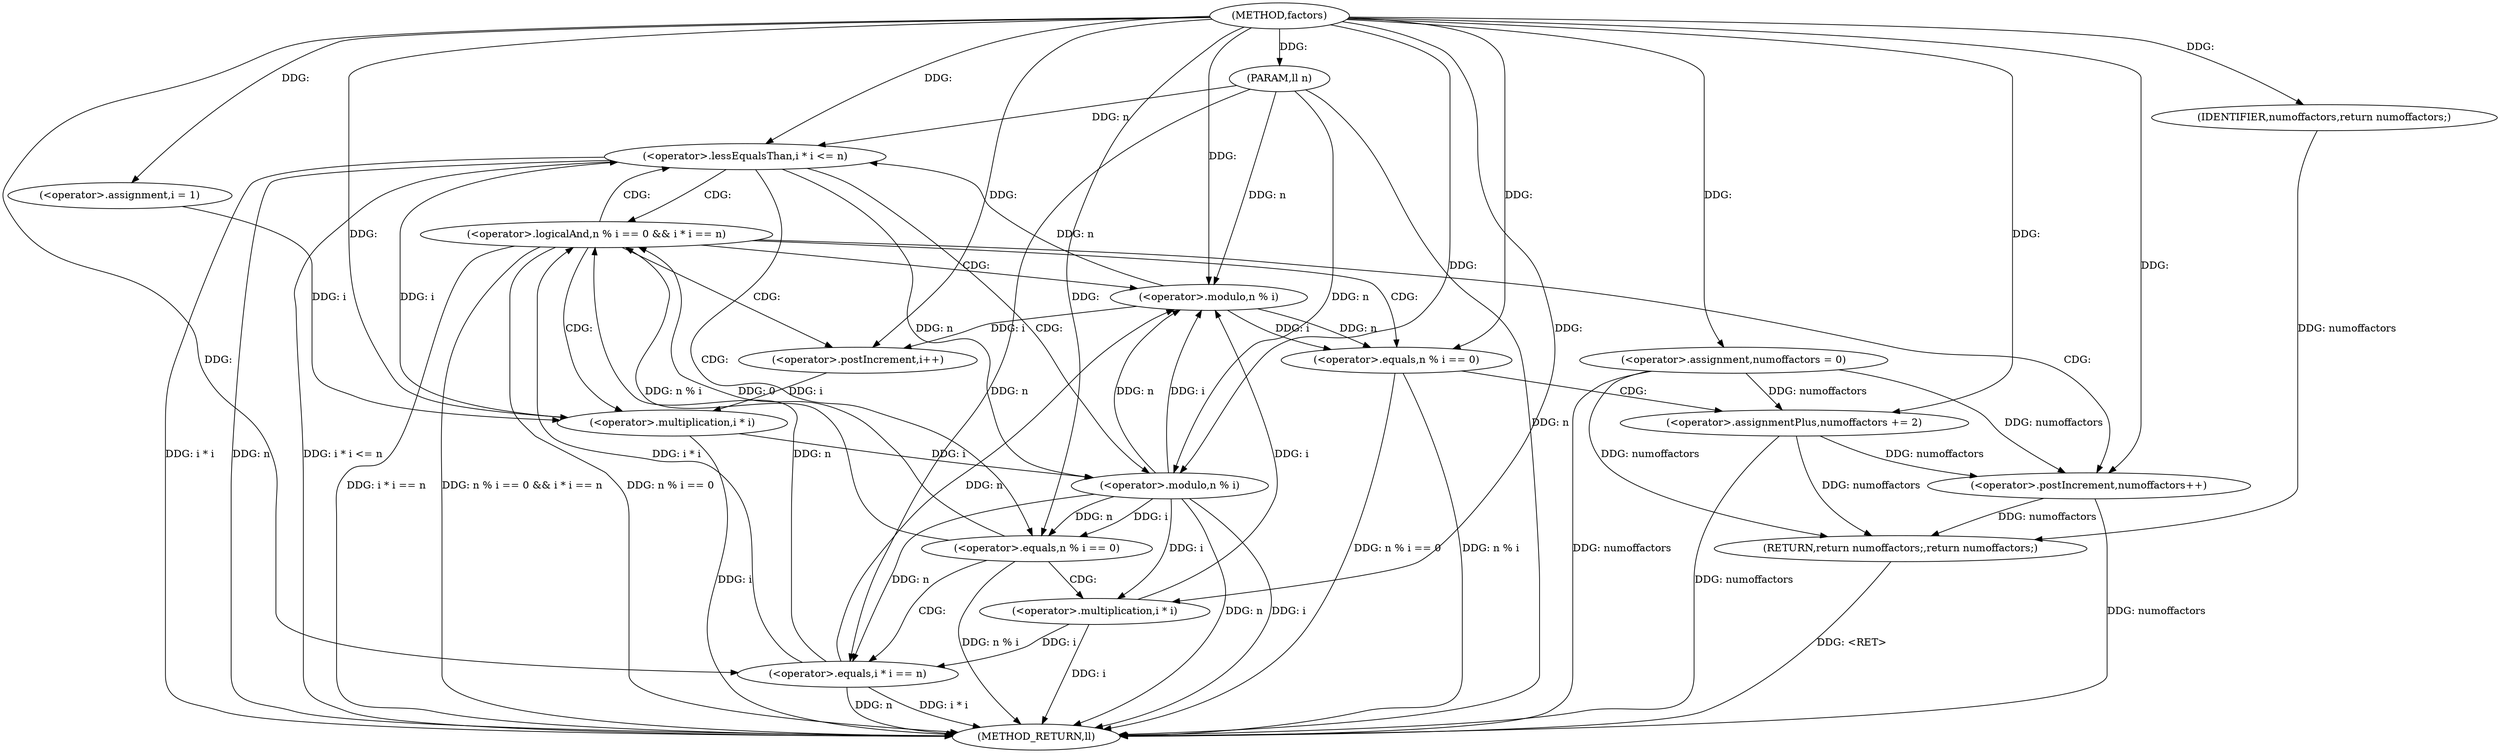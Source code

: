 digraph "factors" {  
"1000275" [label = "(METHOD,factors)" ]
"1000324" [label = "(METHOD_RETURN,ll)" ]
"1000276" [label = "(PARAM,ll n)" ]
"1000279" [label = "(<operator>.assignment,numoffactors = 0)" ]
"1000322" [label = "(RETURN,return numoffactors;,return numoffactors;)" ]
"1000284" [label = "(<operator>.assignment,i = 1)" ]
"1000287" [label = "(<operator>.lessEqualsThan,i * i <= n)" ]
"1000292" [label = "(<operator>.postIncrement,i++)" ]
"1000323" [label = "(IDENTIFIER,numoffactors,return numoffactors;)" ]
"1000288" [label = "(<operator>.multiplication,i * i)" ]
"1000296" [label = "(<operator>.logicalAnd,n % i == 0 && i * i == n)" ]
"1000308" [label = "(<operator>.postIncrement,numoffactors++)" ]
"1000297" [label = "(<operator>.equals,n % i == 0)" ]
"1000302" [label = "(<operator>.equals,i * i == n)" ]
"1000313" [label = "(<operator>.equals,n % i == 0)" ]
"1000298" [label = "(<operator>.modulo,n % i)" ]
"1000303" [label = "(<operator>.multiplication,i * i)" ]
"1000319" [label = "(<operator>.assignmentPlus,numoffactors += 2)" ]
"1000314" [label = "(<operator>.modulo,n % i)" ]
  "1000322" -> "1000324"  [ label = "DDG: <RET>"] 
  "1000276" -> "1000324"  [ label = "DDG: n"] 
  "1000279" -> "1000324"  [ label = "DDG: numoffactors"] 
  "1000288" -> "1000324"  [ label = "DDG: i"] 
  "1000287" -> "1000324"  [ label = "DDG: i * i"] 
  "1000287" -> "1000324"  [ label = "DDG: n"] 
  "1000287" -> "1000324"  [ label = "DDG: i * i <= n"] 
  "1000298" -> "1000324"  [ label = "DDG: n"] 
  "1000298" -> "1000324"  [ label = "DDG: i"] 
  "1000297" -> "1000324"  [ label = "DDG: n % i"] 
  "1000296" -> "1000324"  [ label = "DDG: n % i == 0"] 
  "1000303" -> "1000324"  [ label = "DDG: i"] 
  "1000302" -> "1000324"  [ label = "DDG: i * i"] 
  "1000302" -> "1000324"  [ label = "DDG: n"] 
  "1000296" -> "1000324"  [ label = "DDG: i * i == n"] 
  "1000296" -> "1000324"  [ label = "DDG: n % i == 0 && i * i == n"] 
  "1000313" -> "1000324"  [ label = "DDG: n % i"] 
  "1000313" -> "1000324"  [ label = "DDG: n % i == 0"] 
  "1000319" -> "1000324"  [ label = "DDG: numoffactors"] 
  "1000308" -> "1000324"  [ label = "DDG: numoffactors"] 
  "1000275" -> "1000276"  [ label = "DDG: "] 
  "1000275" -> "1000279"  [ label = "DDG: "] 
  "1000323" -> "1000322"  [ label = "DDG: numoffactors"] 
  "1000279" -> "1000322"  [ label = "DDG: numoffactors"] 
  "1000319" -> "1000322"  [ label = "DDG: numoffactors"] 
  "1000308" -> "1000322"  [ label = "DDG: numoffactors"] 
  "1000275" -> "1000284"  [ label = "DDG: "] 
  "1000275" -> "1000323"  [ label = "DDG: "] 
  "1000288" -> "1000287"  [ label = "DDG: i"] 
  "1000314" -> "1000287"  [ label = "DDG: n"] 
  "1000276" -> "1000287"  [ label = "DDG: n"] 
  "1000275" -> "1000287"  [ label = "DDG: "] 
  "1000314" -> "1000292"  [ label = "DDG: i"] 
  "1000275" -> "1000292"  [ label = "DDG: "] 
  "1000284" -> "1000288"  [ label = "DDG: i"] 
  "1000292" -> "1000288"  [ label = "DDG: i"] 
  "1000275" -> "1000288"  [ label = "DDG: "] 
  "1000297" -> "1000296"  [ label = "DDG: n % i"] 
  "1000297" -> "1000296"  [ label = "DDG: 0"] 
  "1000302" -> "1000296"  [ label = "DDG: i * i"] 
  "1000302" -> "1000296"  [ label = "DDG: n"] 
  "1000298" -> "1000297"  [ label = "DDG: i"] 
  "1000298" -> "1000297"  [ label = "DDG: n"] 
  "1000275" -> "1000297"  [ label = "DDG: "] 
  "1000303" -> "1000302"  [ label = "DDG: i"] 
  "1000298" -> "1000302"  [ label = "DDG: n"] 
  "1000276" -> "1000302"  [ label = "DDG: n"] 
  "1000275" -> "1000302"  [ label = "DDG: "] 
  "1000279" -> "1000308"  [ label = "DDG: numoffactors"] 
  "1000319" -> "1000308"  [ label = "DDG: numoffactors"] 
  "1000275" -> "1000308"  [ label = "DDG: "] 
  "1000287" -> "1000298"  [ label = "DDG: n"] 
  "1000276" -> "1000298"  [ label = "DDG: n"] 
  "1000275" -> "1000298"  [ label = "DDG: "] 
  "1000288" -> "1000298"  [ label = "DDG: i"] 
  "1000298" -> "1000303"  [ label = "DDG: i"] 
  "1000275" -> "1000303"  [ label = "DDG: "] 
  "1000314" -> "1000313"  [ label = "DDG: i"] 
  "1000314" -> "1000313"  [ label = "DDG: n"] 
  "1000275" -> "1000313"  [ label = "DDG: "] 
  "1000275" -> "1000319"  [ label = "DDG: "] 
  "1000298" -> "1000314"  [ label = "DDG: n"] 
  "1000302" -> "1000314"  [ label = "DDG: n"] 
  "1000276" -> "1000314"  [ label = "DDG: n"] 
  "1000275" -> "1000314"  [ label = "DDG: "] 
  "1000298" -> "1000314"  [ label = "DDG: i"] 
  "1000303" -> "1000314"  [ label = "DDG: i"] 
  "1000279" -> "1000319"  [ label = "DDG: numoffactors"] 
  "1000287" -> "1000296"  [ label = "CDG: "] 
  "1000287" -> "1000297"  [ label = "CDG: "] 
  "1000287" -> "1000298"  [ label = "CDG: "] 
  "1000296" -> "1000308"  [ label = "CDG: "] 
  "1000296" -> "1000314"  [ label = "CDG: "] 
  "1000296" -> "1000287"  [ label = "CDG: "] 
  "1000296" -> "1000288"  [ label = "CDG: "] 
  "1000296" -> "1000313"  [ label = "CDG: "] 
  "1000296" -> "1000292"  [ label = "CDG: "] 
  "1000297" -> "1000303"  [ label = "CDG: "] 
  "1000297" -> "1000302"  [ label = "CDG: "] 
  "1000313" -> "1000319"  [ label = "CDG: "] 
}
